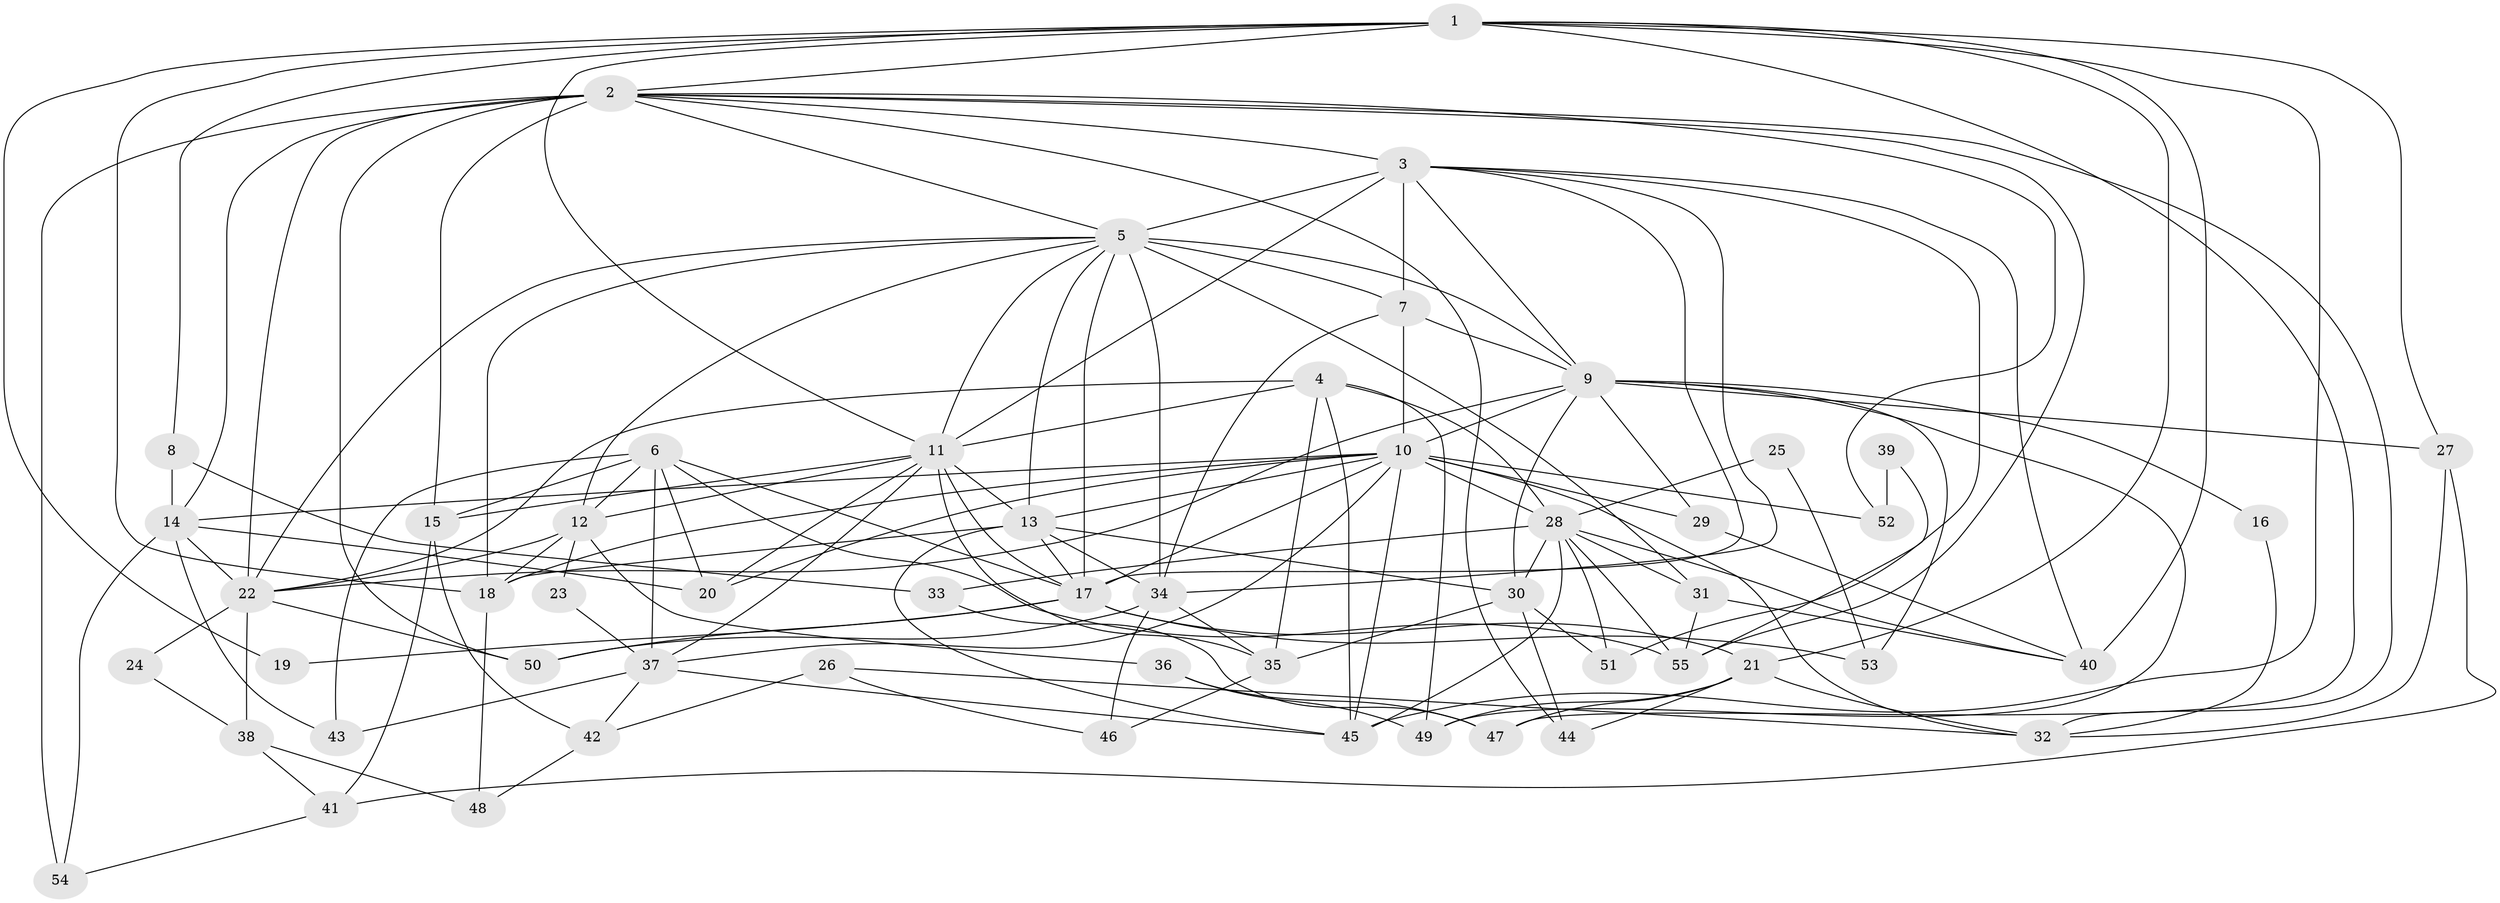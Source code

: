 // original degree distribution, {4: 0.28440366972477066, 6: 0.13761467889908258, 3: 0.3211009174311927, 5: 0.13761467889908258, 2: 0.09174311926605505, 8: 0.009174311926605505, 7: 0.01834862385321101}
// Generated by graph-tools (version 1.1) at 2025/36/03/09/25 02:36:19]
// undirected, 55 vertices, 149 edges
graph export_dot {
graph [start="1"]
  node [color=gray90,style=filled];
  1;
  2;
  3;
  4;
  5;
  6;
  7;
  8;
  9;
  10;
  11;
  12;
  13;
  14;
  15;
  16;
  17;
  18;
  19;
  20;
  21;
  22;
  23;
  24;
  25;
  26;
  27;
  28;
  29;
  30;
  31;
  32;
  33;
  34;
  35;
  36;
  37;
  38;
  39;
  40;
  41;
  42;
  43;
  44;
  45;
  46;
  47;
  48;
  49;
  50;
  51;
  52;
  53;
  54;
  55;
  1 -- 2 [weight=1.0];
  1 -- 8 [weight=1.0];
  1 -- 11 [weight=1.0];
  1 -- 18 [weight=1.0];
  1 -- 19 [weight=1.0];
  1 -- 21 [weight=1.0];
  1 -- 27 [weight=1.0];
  1 -- 40 [weight=1.0];
  1 -- 45 [weight=1.0];
  1 -- 47 [weight=1.0];
  2 -- 3 [weight=1.0];
  2 -- 5 [weight=1.0];
  2 -- 14 [weight=1.0];
  2 -- 15 [weight=2.0];
  2 -- 22 [weight=1.0];
  2 -- 32 [weight=1.0];
  2 -- 44 [weight=1.0];
  2 -- 50 [weight=1.0];
  2 -- 52 [weight=1.0];
  2 -- 54 [weight=2.0];
  2 -- 55 [weight=1.0];
  3 -- 5 [weight=2.0];
  3 -- 7 [weight=2.0];
  3 -- 9 [weight=1.0];
  3 -- 11 [weight=1.0];
  3 -- 17 [weight=1.0];
  3 -- 34 [weight=1.0];
  3 -- 40 [weight=1.0];
  3 -- 51 [weight=1.0];
  4 -- 11 [weight=1.0];
  4 -- 22 [weight=1.0];
  4 -- 28 [weight=1.0];
  4 -- 35 [weight=1.0];
  4 -- 45 [weight=1.0];
  4 -- 49 [weight=1.0];
  5 -- 7 [weight=1.0];
  5 -- 9 [weight=1.0];
  5 -- 11 [weight=1.0];
  5 -- 12 [weight=2.0];
  5 -- 13 [weight=1.0];
  5 -- 17 [weight=1.0];
  5 -- 18 [weight=1.0];
  5 -- 22 [weight=1.0];
  5 -- 31 [weight=2.0];
  5 -- 34 [weight=2.0];
  6 -- 12 [weight=1.0];
  6 -- 15 [weight=1.0];
  6 -- 17 [weight=1.0];
  6 -- 20 [weight=1.0];
  6 -- 37 [weight=1.0];
  6 -- 43 [weight=1.0];
  6 -- 55 [weight=1.0];
  7 -- 9 [weight=2.0];
  7 -- 10 [weight=1.0];
  7 -- 34 [weight=1.0];
  8 -- 14 [weight=1.0];
  8 -- 33 [weight=1.0];
  9 -- 10 [weight=1.0];
  9 -- 16 [weight=1.0];
  9 -- 22 [weight=1.0];
  9 -- 27 [weight=1.0];
  9 -- 29 [weight=2.0];
  9 -- 30 [weight=1.0];
  9 -- 49 [weight=1.0];
  9 -- 53 [weight=1.0];
  10 -- 13 [weight=1.0];
  10 -- 14 [weight=1.0];
  10 -- 17 [weight=1.0];
  10 -- 18 [weight=1.0];
  10 -- 20 [weight=1.0];
  10 -- 28 [weight=1.0];
  10 -- 29 [weight=1.0];
  10 -- 32 [weight=1.0];
  10 -- 37 [weight=1.0];
  10 -- 45 [weight=1.0];
  10 -- 52 [weight=1.0];
  11 -- 12 [weight=2.0];
  11 -- 13 [weight=2.0];
  11 -- 15 [weight=1.0];
  11 -- 17 [weight=1.0];
  11 -- 20 [weight=1.0];
  11 -- 35 [weight=1.0];
  11 -- 37 [weight=1.0];
  12 -- 18 [weight=1.0];
  12 -- 22 [weight=1.0];
  12 -- 23 [weight=1.0];
  12 -- 36 [weight=1.0];
  13 -- 17 [weight=1.0];
  13 -- 18 [weight=1.0];
  13 -- 30 [weight=1.0];
  13 -- 34 [weight=1.0];
  13 -- 45 [weight=1.0];
  14 -- 20 [weight=1.0];
  14 -- 22 [weight=1.0];
  14 -- 43 [weight=1.0];
  14 -- 54 [weight=1.0];
  15 -- 41 [weight=1.0];
  15 -- 42 [weight=1.0];
  16 -- 32 [weight=1.0];
  17 -- 19 [weight=1.0];
  17 -- 21 [weight=1.0];
  17 -- 50 [weight=1.0];
  17 -- 53 [weight=1.0];
  18 -- 48 [weight=1.0];
  21 -- 32 [weight=1.0];
  21 -- 44 [weight=1.0];
  21 -- 47 [weight=1.0];
  21 -- 49 [weight=1.0];
  22 -- 24 [weight=1.0];
  22 -- 38 [weight=1.0];
  22 -- 50 [weight=2.0];
  23 -- 37 [weight=1.0];
  24 -- 38 [weight=1.0];
  25 -- 28 [weight=1.0];
  25 -- 53 [weight=1.0];
  26 -- 32 [weight=1.0];
  26 -- 42 [weight=1.0];
  26 -- 46 [weight=1.0];
  27 -- 32 [weight=1.0];
  27 -- 41 [weight=1.0];
  28 -- 30 [weight=1.0];
  28 -- 31 [weight=1.0];
  28 -- 33 [weight=1.0];
  28 -- 40 [weight=1.0];
  28 -- 45 [weight=1.0];
  28 -- 51 [weight=1.0];
  28 -- 55 [weight=1.0];
  29 -- 40 [weight=1.0];
  30 -- 35 [weight=1.0];
  30 -- 44 [weight=1.0];
  30 -- 51 [weight=1.0];
  31 -- 40 [weight=1.0];
  31 -- 55 [weight=1.0];
  33 -- 47 [weight=1.0];
  34 -- 35 [weight=1.0];
  34 -- 46 [weight=1.0];
  34 -- 50 [weight=1.0];
  35 -- 46 [weight=1.0];
  36 -- 47 [weight=1.0];
  36 -- 49 [weight=1.0];
  37 -- 42 [weight=1.0];
  37 -- 43 [weight=1.0];
  37 -- 45 [weight=1.0];
  38 -- 41 [weight=1.0];
  38 -- 48 [weight=1.0];
  39 -- 52 [weight=1.0];
  39 -- 55 [weight=1.0];
  41 -- 54 [weight=1.0];
  42 -- 48 [weight=1.0];
}

